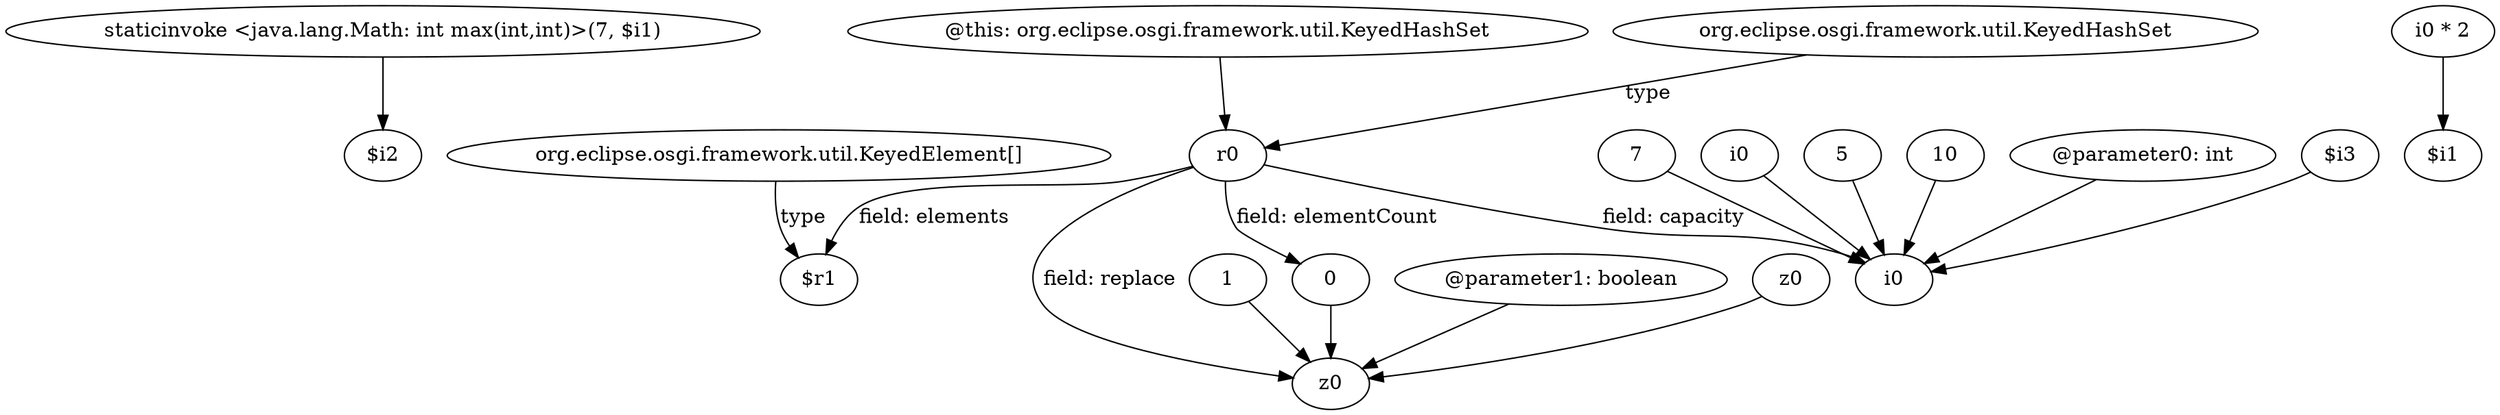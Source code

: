 digraph g {
0[label="staticinvoke <java.lang.Math: int max(int,int)>(7, $i1)"]
1[label="$i2"]
0->1[label=""]
2[label="org.eclipse.osgi.framework.util.KeyedElement[]"]
3[label="$r1"]
2->3[label="type"]
4[label="r0"]
5[label="z0"]
4->5[label="field: replace"]
6[label="7"]
7[label="i0"]
6->7[label=""]
8[label="@this: org.eclipse.osgi.framework.util.KeyedHashSet"]
8->4[label=""]
9[label="i0"]
9->7[label=""]
10[label="5"]
10->7[label=""]
11[label="1"]
11->5[label=""]
12[label="0"]
12->5[label=""]
13[label="10"]
13->7[label=""]
14[label="@parameter1: boolean"]
14->5[label=""]
4->7[label="field: capacity"]
15[label="org.eclipse.osgi.framework.util.KeyedHashSet"]
15->4[label="type"]
4->12[label="field: elementCount"]
16[label="@parameter0: int"]
16->7[label=""]
4->3[label="field: elements"]
17[label="z0"]
17->5[label=""]
18[label="$i3"]
18->7[label=""]
19[label="i0 * 2"]
20[label="$i1"]
19->20[label=""]
}